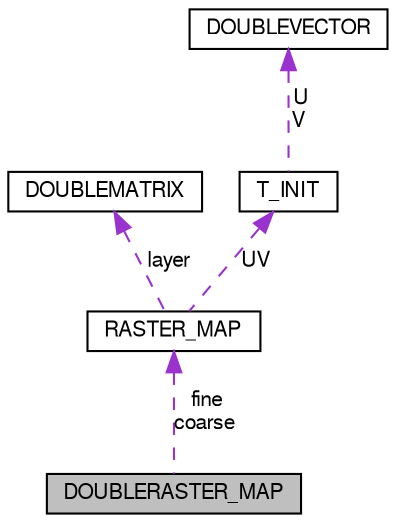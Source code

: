 digraph "DOUBLERASTER_MAP"
{
  bgcolor="transparent";
  edge [fontname="FreeSans",fontsize="10",labelfontname="FreeSans",labelfontsize="10"];
  node [fontname="FreeSans",fontsize="10",shape=record];
  Node1 [label="DOUBLERASTER_MAP",height=0.2,width=0.4,color="black", fillcolor="grey75", style="filled" fontcolor="black"];
  Node2 -> Node1 [dir="back",color="darkorchid3",fontsize="10",style="dashed",label=" fine\ncoarse" ,fontname="FreeSans"];
  Node2 [label="RASTER_MAP",height=0.2,width=0.4,color="black",URL="$struct_r_a_s_t_e_r___m_a_p.html"];
  Node3 -> Node2 [dir="back",color="darkorchid3",fontsize="10",style="dashed",label=" layer" ,fontname="FreeSans"];
  Node3 [label="DOUBLEMATRIX",height=0.2,width=0.4,color="black",URL="$struct_d_o_u_b_l_e_m_a_t_r_i_x.html"];
  Node4 -> Node2 [dir="back",color="darkorchid3",fontsize="10",style="dashed",label=" UV" ,fontname="FreeSans"];
  Node4 [label="T_INIT",height=0.2,width=0.4,color="black",URL="$struct_t___i_n_i_t.html"];
  Node5 -> Node4 [dir="back",color="darkorchid3",fontsize="10",style="dashed",label=" U\nV" ,fontname="FreeSans"];
  Node5 [label="DOUBLEVECTOR",height=0.2,width=0.4,color="black",URL="$struct_d_o_u_b_l_e_v_e_c_t_o_r.html"];
}
